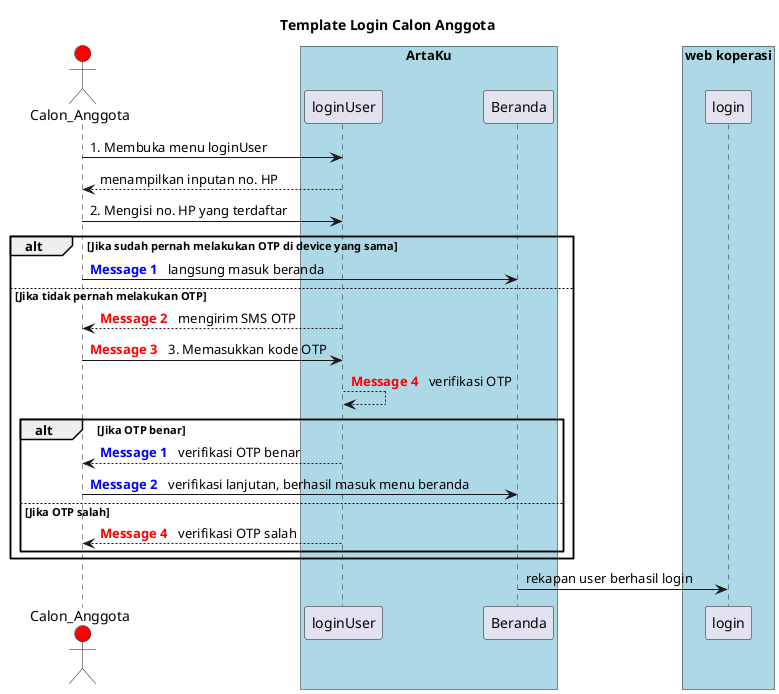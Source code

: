 @startuml loginUser
title Template Login Calon Anggota

actor Calon_Anggota #red

box "ArtaKu" #LightBlue
participant loginUser
participant Beranda
end box

box "web koperasi" #LightBlue
participant login
end box


Calon_Anggota->loginUser: 1. Membuka menu loginUser
loginUser-->Calon_Anggota: menampilkan inputan no. HP

Calon_Anggota->loginUser: 2. Mengisi no. HP yang terdaftar


alt Jika sudah pernah melakukan OTP di device yang sama
    autonumber 1 "<b>[000]"
    autonumber resume "<font color=blue><b>Message 0  "
    Calon_Anggota->Beranda: langsung masuk beranda 
    autonumber stop

else Jika tidak pernah melakukan OTP
   autonumber 2 "<b>[000]"
   autonumber resume "<font color=red><b>Message 0  "
   loginUser-->Calon_Anggota: mengirim SMS OTP
   Calon_Anggota->loginUser: 3. Memasukkan kode OTP
   loginUser-->loginUser: verifikasi OTP
   autonumber stop


    alt Jika OTP benar
        autonumber 1 "<b>[000]"
        autonumber resume "<font color=blue><b>Message 0  "
        loginUser-->Calon_Anggota: verifikasi OTP benar
        Calon_Anggota->Beranda: verifikasi lanjutan, berhasil masuk menu beranda
        autonumber stop

    else Jika OTP salah
    autonumber 4 "<b>[000]"
    autonumber resume "<font color=red><b>Message 0  "
    loginUser-->Calon_Anggota: verifikasi OTP salah
    autonumber stop

    end 
end 
        Beranda -> login: rekapan user berhasil login


' setelah loginUser berhasil, data terkirim ke menu LoginUser (Web Koperasi) dan calon anggota berhasil masuk ke menu Beranda
@enduml

